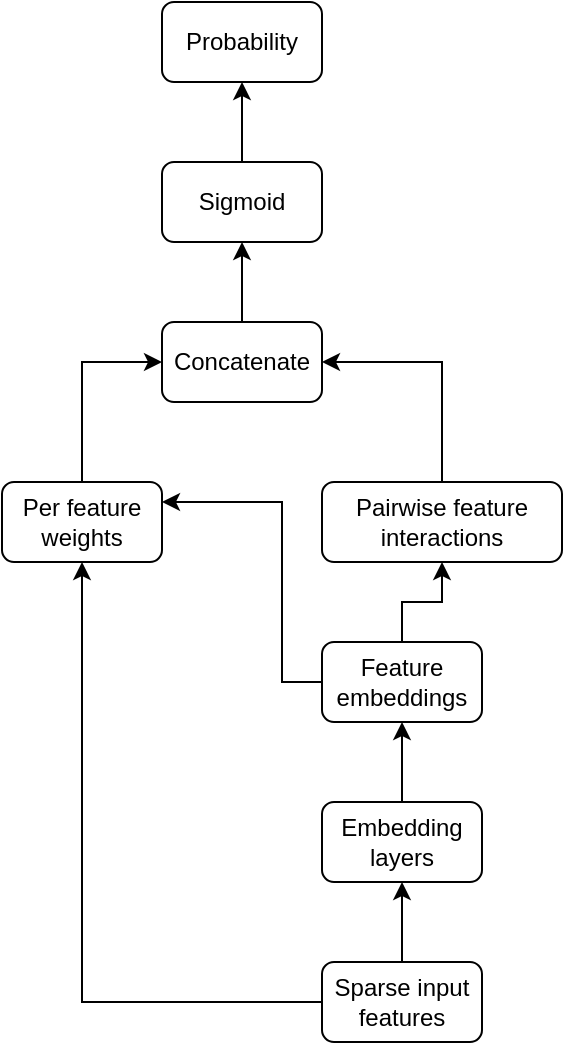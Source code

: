 <mxfile scale="1" border="0" version="28.2.3">
  <diagram id="JIO4U5yVURzNJD8ckPtT" name="Page-1">
    <mxGraphModel dx="976" dy="565" grid="1" gridSize="10" guides="1" tooltips="1" connect="1" arrows="1" fold="1" page="1" pageScale="1" pageWidth="850" pageHeight="1100" math="0" shadow="0">
      <root>
        <mxCell id="0" />
        <mxCell id="1" parent="0" />
        <mxCell id="cQVbqwfVoQa1j3ckQPkq-1" style="edgeStyle=orthogonalEdgeStyle;rounded=0;orthogonalLoop=1;jettySize=auto;html=1;exitX=0.5;exitY=0;exitDx=0;exitDy=0;entryX=0.5;entryY=1;entryDx=0;entryDy=0;" edge="1" parent="1" source="cQVbqwfVoQa1j3ckQPkq-3" target="cQVbqwfVoQa1j3ckQPkq-10">
          <mxGeometry relative="1" as="geometry" />
        </mxCell>
        <mxCell id="cQVbqwfVoQa1j3ckQPkq-2" style="edgeStyle=orthogonalEdgeStyle;rounded=0;orthogonalLoop=1;jettySize=auto;html=1;exitX=0;exitY=0.5;exitDx=0;exitDy=0;entryX=1;entryY=0.25;entryDx=0;entryDy=0;" edge="1" parent="1" source="cQVbqwfVoQa1j3ckQPkq-3" target="cQVbqwfVoQa1j3ckQPkq-12">
          <mxGeometry relative="1" as="geometry">
            <Array as="points">
              <mxPoint x="180" y="420" />
              <mxPoint x="180" y="330" />
            </Array>
          </mxGeometry>
        </mxCell>
        <mxCell id="cQVbqwfVoQa1j3ckQPkq-3" value="Feature embeddings" style="rounded=1;whiteSpace=wrap;html=1;" vertex="1" parent="1">
          <mxGeometry x="200" y="400" width="80" height="40" as="geometry" />
        </mxCell>
        <mxCell id="cQVbqwfVoQa1j3ckQPkq-4" style="edgeStyle=orthogonalEdgeStyle;rounded=0;orthogonalLoop=1;jettySize=auto;html=1;exitX=0.5;exitY=0;exitDx=0;exitDy=0;entryX=0.5;entryY=1;entryDx=0;entryDy=0;" edge="1" parent="1" source="cQVbqwfVoQa1j3ckQPkq-5" target="cQVbqwfVoQa1j3ckQPkq-3">
          <mxGeometry relative="1" as="geometry" />
        </mxCell>
        <mxCell id="cQVbqwfVoQa1j3ckQPkq-5" value="Embedding layers" style="rounded=1;whiteSpace=wrap;html=1;" vertex="1" parent="1">
          <mxGeometry x="200" y="480" width="80" height="40" as="geometry" />
        </mxCell>
        <mxCell id="cQVbqwfVoQa1j3ckQPkq-6" style="edgeStyle=orthogonalEdgeStyle;rounded=0;orthogonalLoop=1;jettySize=auto;html=1;exitX=0.5;exitY=0;exitDx=0;exitDy=0;entryX=0.5;entryY=1;entryDx=0;entryDy=0;" edge="1" parent="1" source="cQVbqwfVoQa1j3ckQPkq-8" target="cQVbqwfVoQa1j3ckQPkq-5">
          <mxGeometry relative="1" as="geometry" />
        </mxCell>
        <mxCell id="cQVbqwfVoQa1j3ckQPkq-7" style="edgeStyle=orthogonalEdgeStyle;rounded=0;orthogonalLoop=1;jettySize=auto;html=1;exitX=0;exitY=0.5;exitDx=0;exitDy=0;entryX=0.5;entryY=1;entryDx=0;entryDy=0;" edge="1" parent="1" source="cQVbqwfVoQa1j3ckQPkq-8" target="cQVbqwfVoQa1j3ckQPkq-12">
          <mxGeometry relative="1" as="geometry" />
        </mxCell>
        <mxCell id="cQVbqwfVoQa1j3ckQPkq-8" value="Sparse input features" style="rounded=1;whiteSpace=wrap;html=1;" vertex="1" parent="1">
          <mxGeometry x="200" y="560" width="80" height="40" as="geometry" />
        </mxCell>
        <mxCell id="cQVbqwfVoQa1j3ckQPkq-9" style="edgeStyle=orthogonalEdgeStyle;rounded=0;orthogonalLoop=1;jettySize=auto;html=1;exitX=0.5;exitY=0;exitDx=0;exitDy=0;entryX=1;entryY=0.5;entryDx=0;entryDy=0;" edge="1" parent="1" source="cQVbqwfVoQa1j3ckQPkq-10" target="cQVbqwfVoQa1j3ckQPkq-14">
          <mxGeometry relative="1" as="geometry" />
        </mxCell>
        <mxCell id="cQVbqwfVoQa1j3ckQPkq-10" value="Pairwise feature interactions" style="rounded=1;whiteSpace=wrap;html=1;" vertex="1" parent="1">
          <mxGeometry x="200" y="320" width="120" height="40" as="geometry" />
        </mxCell>
        <mxCell id="cQVbqwfVoQa1j3ckQPkq-11" style="edgeStyle=orthogonalEdgeStyle;rounded=0;orthogonalLoop=1;jettySize=auto;html=1;exitX=0.5;exitY=0;exitDx=0;exitDy=0;entryX=0;entryY=0.5;entryDx=0;entryDy=0;" edge="1" parent="1" source="cQVbqwfVoQa1j3ckQPkq-12" target="cQVbqwfVoQa1j3ckQPkq-14">
          <mxGeometry relative="1" as="geometry" />
        </mxCell>
        <mxCell id="cQVbqwfVoQa1j3ckQPkq-12" value="Per feature weights" style="rounded=1;whiteSpace=wrap;html=1;" vertex="1" parent="1">
          <mxGeometry x="40" y="320" width="80" height="40" as="geometry" />
        </mxCell>
        <mxCell id="cQVbqwfVoQa1j3ckQPkq-13" style="edgeStyle=orthogonalEdgeStyle;rounded=0;orthogonalLoop=1;jettySize=auto;html=1;exitX=0.5;exitY=0;exitDx=0;exitDy=0;entryX=0.5;entryY=1;entryDx=0;entryDy=0;" edge="1" parent="1" source="cQVbqwfVoQa1j3ckQPkq-14" target="cQVbqwfVoQa1j3ckQPkq-16">
          <mxGeometry relative="1" as="geometry" />
        </mxCell>
        <mxCell id="cQVbqwfVoQa1j3ckQPkq-14" value="Concatenate" style="rounded=1;whiteSpace=wrap;html=1;" vertex="1" parent="1">
          <mxGeometry x="120" y="240" width="80" height="40" as="geometry" />
        </mxCell>
        <mxCell id="cQVbqwfVoQa1j3ckQPkq-15" style="edgeStyle=orthogonalEdgeStyle;rounded=0;orthogonalLoop=1;jettySize=auto;html=1;exitX=0.5;exitY=0;exitDx=0;exitDy=0;entryX=0.5;entryY=1;entryDx=0;entryDy=0;" edge="1" parent="1" source="cQVbqwfVoQa1j3ckQPkq-16" target="cQVbqwfVoQa1j3ckQPkq-17">
          <mxGeometry relative="1" as="geometry" />
        </mxCell>
        <mxCell id="cQVbqwfVoQa1j3ckQPkq-16" value="Sigmoid" style="rounded=1;whiteSpace=wrap;html=1;" vertex="1" parent="1">
          <mxGeometry x="120" y="160" width="80" height="40" as="geometry" />
        </mxCell>
        <mxCell id="cQVbqwfVoQa1j3ckQPkq-17" value="Probability" style="rounded=1;whiteSpace=wrap;html=1;" vertex="1" parent="1">
          <mxGeometry x="120" y="80" width="80" height="40" as="geometry" />
        </mxCell>
      </root>
    </mxGraphModel>
  </diagram>
</mxfile>
